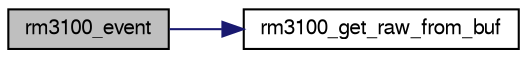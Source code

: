 digraph "rm3100_event"
{
  edge [fontname="FreeSans",fontsize="10",labelfontname="FreeSans",labelfontsize="10"];
  node [fontname="FreeSans",fontsize="10",shape=record];
  rankdir="LR";
  Node1 [label="rm3100_event",height=0.2,width=0.4,color="black", fillcolor="grey75", style="filled", fontcolor="black"];
  Node1 -> Node2 [color="midnightblue",fontsize="10",style="solid",fontname="FreeSans"];
  Node2 [label="rm3100_get_raw_from_buf",height=0.2,width=0.4,color="black", fillcolor="white", style="filled",URL="$rm3100_8c.html#aff30997a4bb7be66ceb3ffced60322be"];
}

